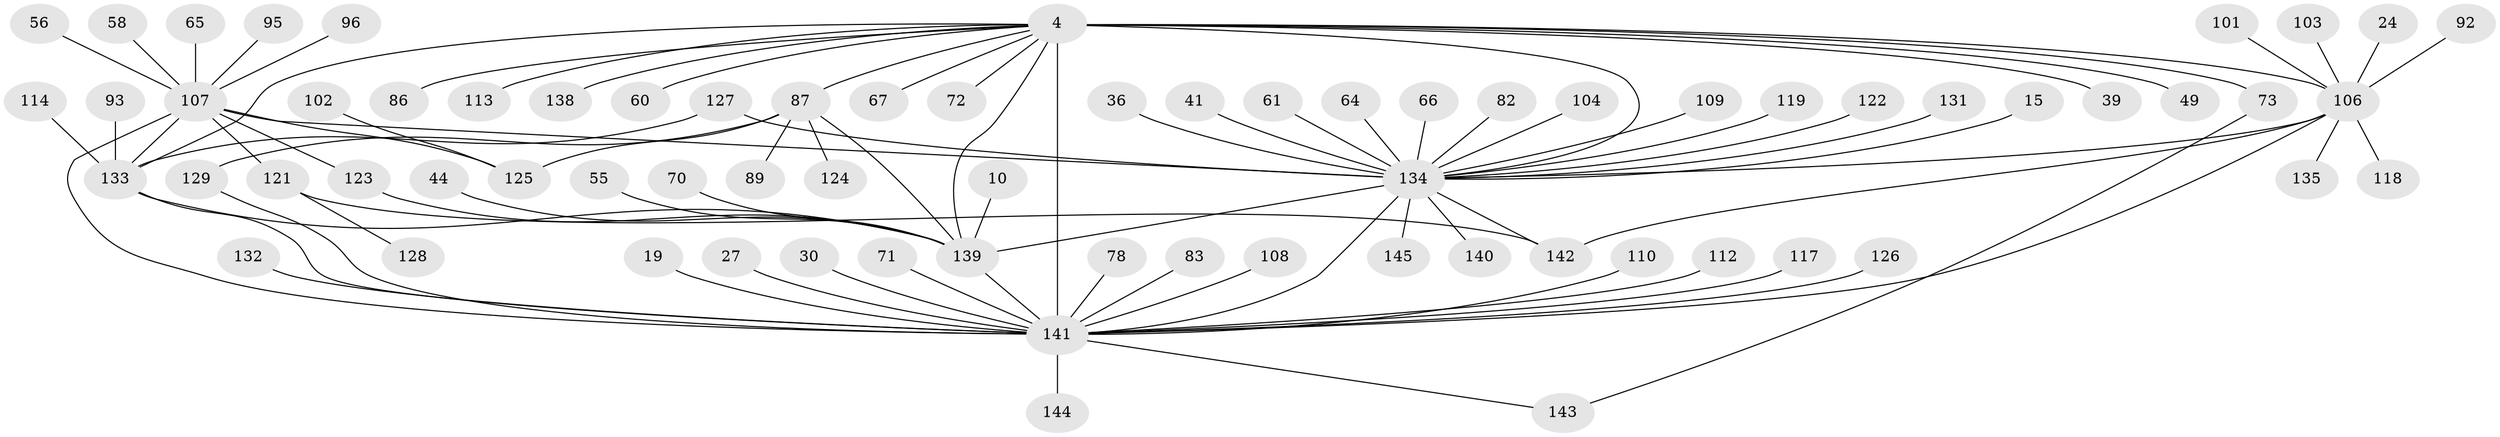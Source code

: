 // original degree distribution, {12: 0.013793103448275862, 14: 0.006896551724137931, 9: 0.020689655172413793, 22: 0.006896551724137931, 4: 0.10344827586206896, 8: 0.013793103448275862, 1: 0.4206896551724138, 2: 0.22758620689655173, 6: 0.027586206896551724, 13: 0.013793103448275862, 7: 0.013793103448275862, 3: 0.10344827586206896, 5: 0.020689655172413793, 10: 0.006896551724137931}
// Generated by graph-tools (version 1.1) at 2025/46/03/09/25 04:46:51]
// undirected, 72 vertices, 88 edges
graph export_dot {
graph [start="1"]
  node [color=gray90,style=filled];
  4 [super="+2"];
  10;
  15;
  19;
  24;
  27;
  30;
  36;
  39;
  41;
  44;
  49 [super="+28"];
  55 [super="+11"];
  56;
  58;
  60;
  61;
  64;
  65;
  66;
  67;
  70;
  71;
  72;
  73;
  78;
  82;
  83;
  86;
  87 [super="+35+85"];
  89;
  92;
  93 [super="+69"];
  95;
  96;
  101;
  102;
  103;
  104;
  106 [super="+94+91+21+29"];
  107 [super="+51+8+80+45"];
  108;
  109;
  110;
  112;
  113;
  114;
  117;
  118;
  119;
  121 [super="+40"];
  122 [super="+75"];
  123 [super="+50"];
  124;
  125 [super="+100"];
  126;
  127 [super="+79"];
  128;
  129;
  131;
  132;
  133 [super="+90"];
  134 [super="+7+37+68+76+105+111"];
  135;
  138;
  139 [super="+1+130"];
  140;
  141 [super="+115+137+136"];
  142 [super="+84"];
  143 [super="+116"];
  144;
  145;
  4 -- 39;
  4 -- 60;
  4 -- 72;
  4 -- 73 [weight=2];
  4 -- 87 [weight=3];
  4 -- 138;
  4 -- 67;
  4 -- 113;
  4 -- 86;
  4 -- 139 [weight=2];
  4 -- 134;
  4 -- 106 [weight=6];
  4 -- 49;
  4 -- 141 [weight=11];
  4 -- 133;
  10 -- 139;
  15 -- 134;
  19 -- 141;
  24 -- 106;
  27 -- 141;
  30 -- 141;
  36 -- 134;
  41 -- 134;
  44 -- 139;
  55 -- 139;
  56 -- 107;
  58 -- 107;
  61 -- 134;
  64 -- 134;
  65 -- 107;
  66 -- 134;
  70 -- 139;
  71 -- 141;
  73 -- 143;
  78 -- 141;
  82 -- 134;
  83 -- 141 [weight=2];
  87 -- 89;
  87 -- 124;
  87 -- 129;
  87 -- 139 [weight=2];
  87 -- 125 [weight=2];
  92 -- 106;
  93 -- 133;
  95 -- 107;
  96 -- 107;
  101 -- 106;
  102 -- 125;
  103 -- 106;
  104 -- 134;
  106 -- 118;
  106 -- 134 [weight=3];
  106 -- 135;
  106 -- 142;
  106 -- 141;
  107 -- 134 [weight=3];
  107 -- 121 [weight=2];
  107 -- 123;
  107 -- 141 [weight=3];
  107 -- 133 [weight=4];
  107 -- 125;
  108 -- 141;
  109 -- 134 [weight=2];
  110 -- 141;
  112 -- 141;
  114 -- 133;
  117 -- 141;
  119 -- 134;
  121 -- 128;
  121 -- 142;
  122 -- 134;
  123 -- 139;
  126 -- 141;
  127 -- 134;
  127 -- 133;
  129 -- 141;
  131 -- 134;
  132 -- 141;
  133 -- 141 [weight=6];
  133 -- 139 [weight=3];
  134 -- 139 [weight=4];
  134 -- 140;
  134 -- 145;
  134 -- 142 [weight=3];
  134 -- 141 [weight=4];
  139 -- 141 [weight=2];
  141 -- 144;
  141 -- 143;
}
